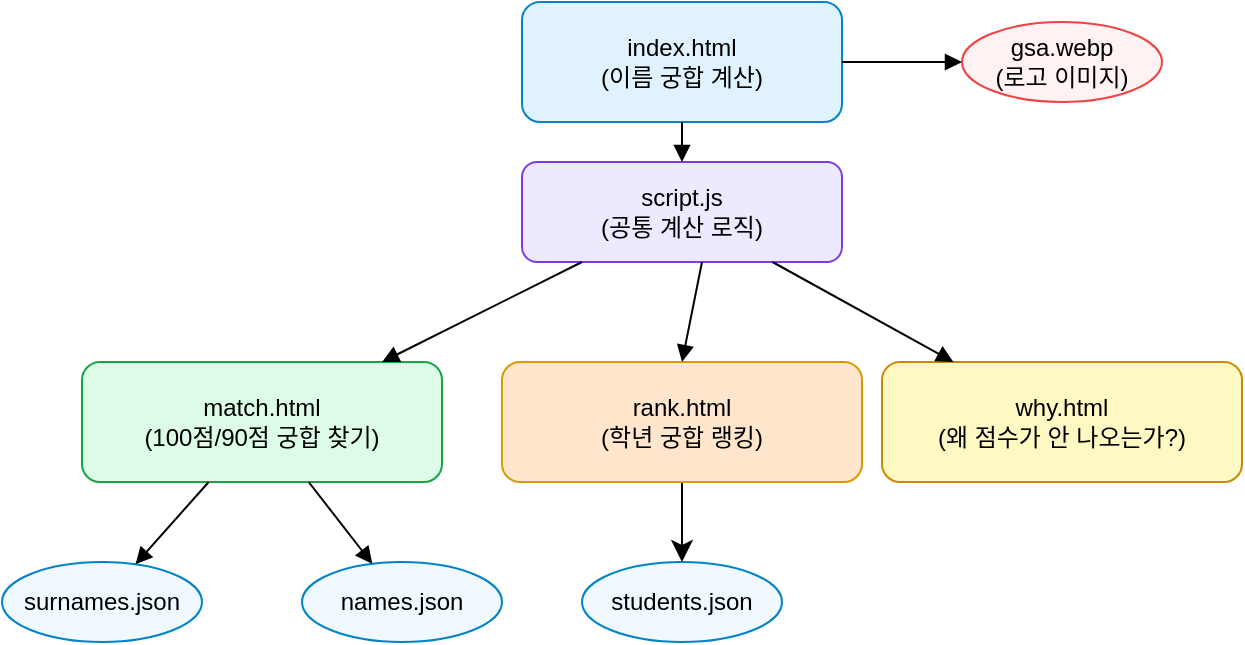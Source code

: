 <mxfile version="27.0.6">
  <diagram name="사이트 구조도" id="xW1EYCMI22myMGag8ivd">
    <mxGraphModel dx="710" dy="794" grid="1" gridSize="10" guides="1" tooltips="1" connect="1" arrows="1" fold="1" page="1" pageScale="1" pageWidth="827" pageHeight="1169" math="0" shadow="0">
      <root>
        <mxCell id="0" />
        <mxCell id="1" parent="0" />
        <mxCell id="4JN9tGl0HPpNQjGBfXnn-1" value="index.html&#xa;(이름 궁합 계산)" style="rounded=1;whiteSpace=wrap;html=1;fillColor=#e0f2fe;strokeColor=#0284c7;" parent="1" vertex="1">
          <mxGeometry x="320" y="80" width="160" height="60" as="geometry" />
        </mxCell>
        <mxCell id="4JN9tGl0HPpNQjGBfXnn-2" value="script.js&#xa;(공통 계산 로직)" style="rounded=1;whiteSpace=wrap;html=1;fillColor=#ede9fe;strokeColor=#7c3aed;" parent="1" vertex="1">
          <mxGeometry x="320" y="160" width="160" height="50" as="geometry" />
        </mxCell>
        <mxCell id="4JN9tGl0HPpNQjGBfXnn-3" value="match.html&#xa;(100점/90점 궁합 찾기)" style="rounded=1;whiteSpace=wrap;html=1;fillColor=#dcfce7;strokeColor=#16a34a;" parent="1" vertex="1">
          <mxGeometry x="100" y="260" width="180" height="60" as="geometry" />
        </mxCell>
        <mxCell id="4JN9tGl0HPpNQjGBfXnn-4" value="why.html&#xa;(왜 점수가 안 나오는가?)" style="rounded=1;whiteSpace=wrap;html=1;fillColor=#fef9c3;strokeColor=#ca8a04;" parent="1" vertex="1">
          <mxGeometry x="500" y="260" width="180" height="60" as="geometry" />
        </mxCell>
        <mxCell id="4JN9tGl0HPpNQjGBfXnn-5" value="surnames.json" style="ellipse;whiteSpace=wrap;html=1;fillColor=#f0f9ff;strokeColor=#0284c7;" parent="1" vertex="1">
          <mxGeometry x="60" y="360" width="100" height="40" as="geometry" />
        </mxCell>
        <mxCell id="4JN9tGl0HPpNQjGBfXnn-6" value="names.json" style="ellipse;whiteSpace=wrap;html=1;fillColor=#f0f9ff;strokeColor=#0284c7;" parent="1" vertex="1">
          <mxGeometry x="210" y="360" width="100" height="40" as="geometry" />
        </mxCell>
        <mxCell id="4JN9tGl0HPpNQjGBfXnn-7" value="students.json" style="ellipse;whiteSpace=wrap;html=1;fillColor=#f0f9ff;strokeColor=#0284c7;" parent="1" vertex="1">
          <mxGeometry x="350" y="360" width="100" height="40" as="geometry" />
        </mxCell>
        <mxCell id="4JN9tGl0HPpNQjGBfXnn-8" value="gsa.webp&#xa;(로고 이미지)" style="ellipse;whiteSpace=wrap;html=1;fillColor=#fef2f2;strokeColor=#ef4444;" parent="1" vertex="1">
          <mxGeometry x="540" y="90" width="100" height="40" as="geometry" />
        </mxCell>
        <mxCell id="4JN9tGl0HPpNQjGBfXnn-9" style="endArrow=block;html=1;" parent="1" source="4JN9tGl0HPpNQjGBfXnn-1" target="4JN9tGl0HPpNQjGBfXnn-2" edge="1">
          <mxGeometry relative="1" as="geometry" />
        </mxCell>
        <mxCell id="4JN9tGl0HPpNQjGBfXnn-10" style="endArrow=block;html=1;" parent="1" source="4JN9tGl0HPpNQjGBfXnn-2" target="4JN9tGl0HPpNQjGBfXnn-3" edge="1">
          <mxGeometry relative="1" as="geometry" />
        </mxCell>
        <mxCell id="4JN9tGl0HPpNQjGBfXnn-11" style="endArrow=block;html=1;" parent="1" source="4JN9tGl0HPpNQjGBfXnn-2" target="4JN9tGl0HPpNQjGBfXnn-4" edge="1">
          <mxGeometry relative="1" as="geometry" />
        </mxCell>
        <mxCell id="4JN9tGl0HPpNQjGBfXnn-12" style="endArrow=block;html=1;" parent="1" source="4JN9tGl0HPpNQjGBfXnn-3" target="4JN9tGl0HPpNQjGBfXnn-5" edge="1">
          <mxGeometry relative="1" as="geometry" />
        </mxCell>
        <mxCell id="4JN9tGl0HPpNQjGBfXnn-13" style="endArrow=block;html=1;" parent="1" source="4JN9tGl0HPpNQjGBfXnn-3" target="4JN9tGl0HPpNQjGBfXnn-6" edge="1">
          <mxGeometry relative="1" as="geometry" />
        </mxCell>
        <mxCell id="4JN9tGl0HPpNQjGBfXnn-15" style="endArrow=block;html=1;" parent="1" source="4JN9tGl0HPpNQjGBfXnn-1" target="4JN9tGl0HPpNQjGBfXnn-8" edge="1">
          <mxGeometry relative="1" as="geometry" />
        </mxCell>
        <mxCell id="HHqrm-4sxtkIpWj2r3We-5" value="" style="edgeStyle=none;curved=1;rounded=0;orthogonalLoop=1;jettySize=auto;html=1;fontSize=12;startSize=8;endSize=8;exitX=0.5;exitY=1;exitDx=0;exitDy=0;" edge="1" parent="1" source="HHqrm-4sxtkIpWj2r3We-6">
          <mxGeometry relative="1" as="geometry">
            <mxPoint x="414" y="350" as="sourcePoint" />
            <mxPoint x="400" y="360" as="targetPoint" />
          </mxGeometry>
        </mxCell>
        <mxCell id="HHqrm-4sxtkIpWj2r3We-6" value="rank.html&lt;div&gt;(학년 궁합 랭킹)&lt;/div&gt;" style="rounded=1;whiteSpace=wrap;html=1;fillColor=#ffe6cc;strokeColor=#d79b00;" vertex="1" parent="1">
          <mxGeometry x="310" y="260" width="180" height="60" as="geometry" />
        </mxCell>
        <mxCell id="HHqrm-4sxtkIpWj2r3We-7" style="endArrow=block;html=1;entryX=0.5;entryY=0;entryDx=0;entryDy=0;" edge="1" parent="1" target="HHqrm-4sxtkIpWj2r3We-6">
          <mxGeometry relative="1" as="geometry">
            <mxPoint x="410" y="210" as="sourcePoint" />
            <mxPoint x="310" y="260" as="targetPoint" />
          </mxGeometry>
        </mxCell>
      </root>
    </mxGraphModel>
  </diagram>
</mxfile>
